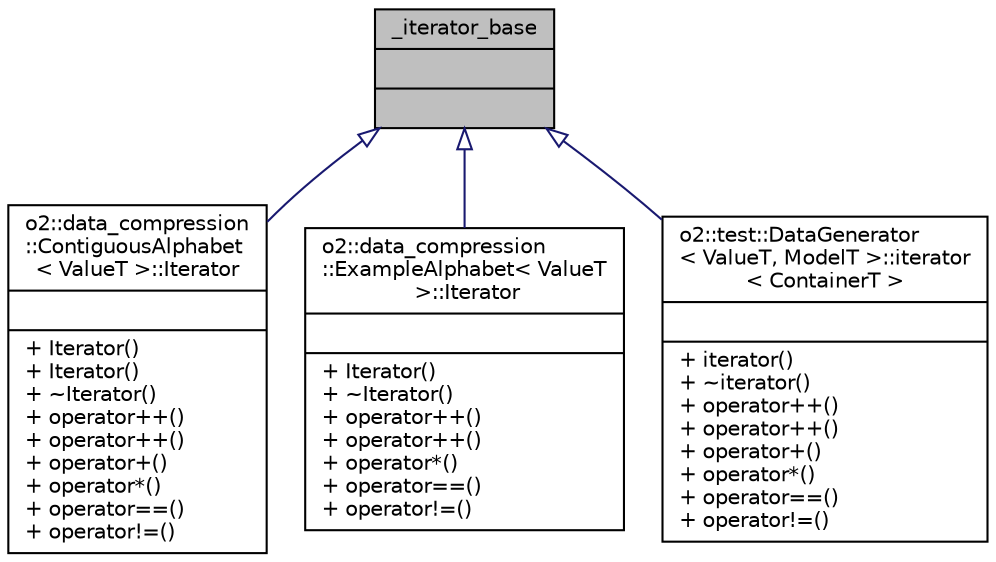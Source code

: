 digraph "_iterator_base"
{
 // INTERACTIVE_SVG=YES
  bgcolor="transparent";
  edge [fontname="Helvetica",fontsize="10",labelfontname="Helvetica",labelfontsize="10"];
  node [fontname="Helvetica",fontsize="10",shape=record];
  Node1 [label="{_iterator_base\n||}",height=0.2,width=0.4,color="black", fillcolor="grey75", style="filled" fontcolor="black"];
  Node1 -> Node2 [dir="back",color="midnightblue",fontsize="10",style="solid",arrowtail="onormal",fontname="Helvetica"];
  Node2 [label="{o2::data_compression\l::ContiguousAlphabet\l\< ValueT \>::Iterator\n||+ Iterator()\l+ Iterator()\l+ ~Iterator()\l+ operator++()\l+ operator++()\l+ operator+()\l+ operator*()\l+ operator==()\l+ operator!=()\l}",height=0.2,width=0.4,color="black",URL="$d8/dd7/classo2_1_1data__compression_1_1ContiguousAlphabet_1_1Iterator.html",tooltip="a forward iterator to access the list of elements "];
  Node1 -> Node3 [dir="back",color="midnightblue",fontsize="10",style="solid",arrowtail="onormal",fontname="Helvetica"];
  Node3 [label="{o2::data_compression\l::ExampleAlphabet\< ValueT\l \>::Iterator\n||+ Iterator()\l+ ~Iterator()\l+ operator++()\l+ operator++()\l+ operator*()\l+ operator==()\l+ operator!=()\l}",height=0.2,width=0.4,color="black",URL="$d6/d48/classo2_1_1data__compression_1_1ExampleAlphabet_1_1Iterator.html",tooltip="a forward iterator to access the list of elements "];
  Node1 -> Node4 [dir="back",color="midnightblue",fontsize="10",style="solid",arrowtail="onormal",fontname="Helvetica"];
  Node4 [label="{o2::test::DataGenerator\l\< ValueT, ModelT \>::iterator\l\< ContainerT \>\n||+ iterator()\l+ ~iterator()\l+ operator++()\l+ operator++()\l+ operator+()\l+ operator*()\l+ operator==()\l+ operator!=()\l}",height=0.2,width=0.4,color="black",URL="$d7/d5e/classo2_1_1test_1_1DataGenerator_1_1iterator.html"];
}
